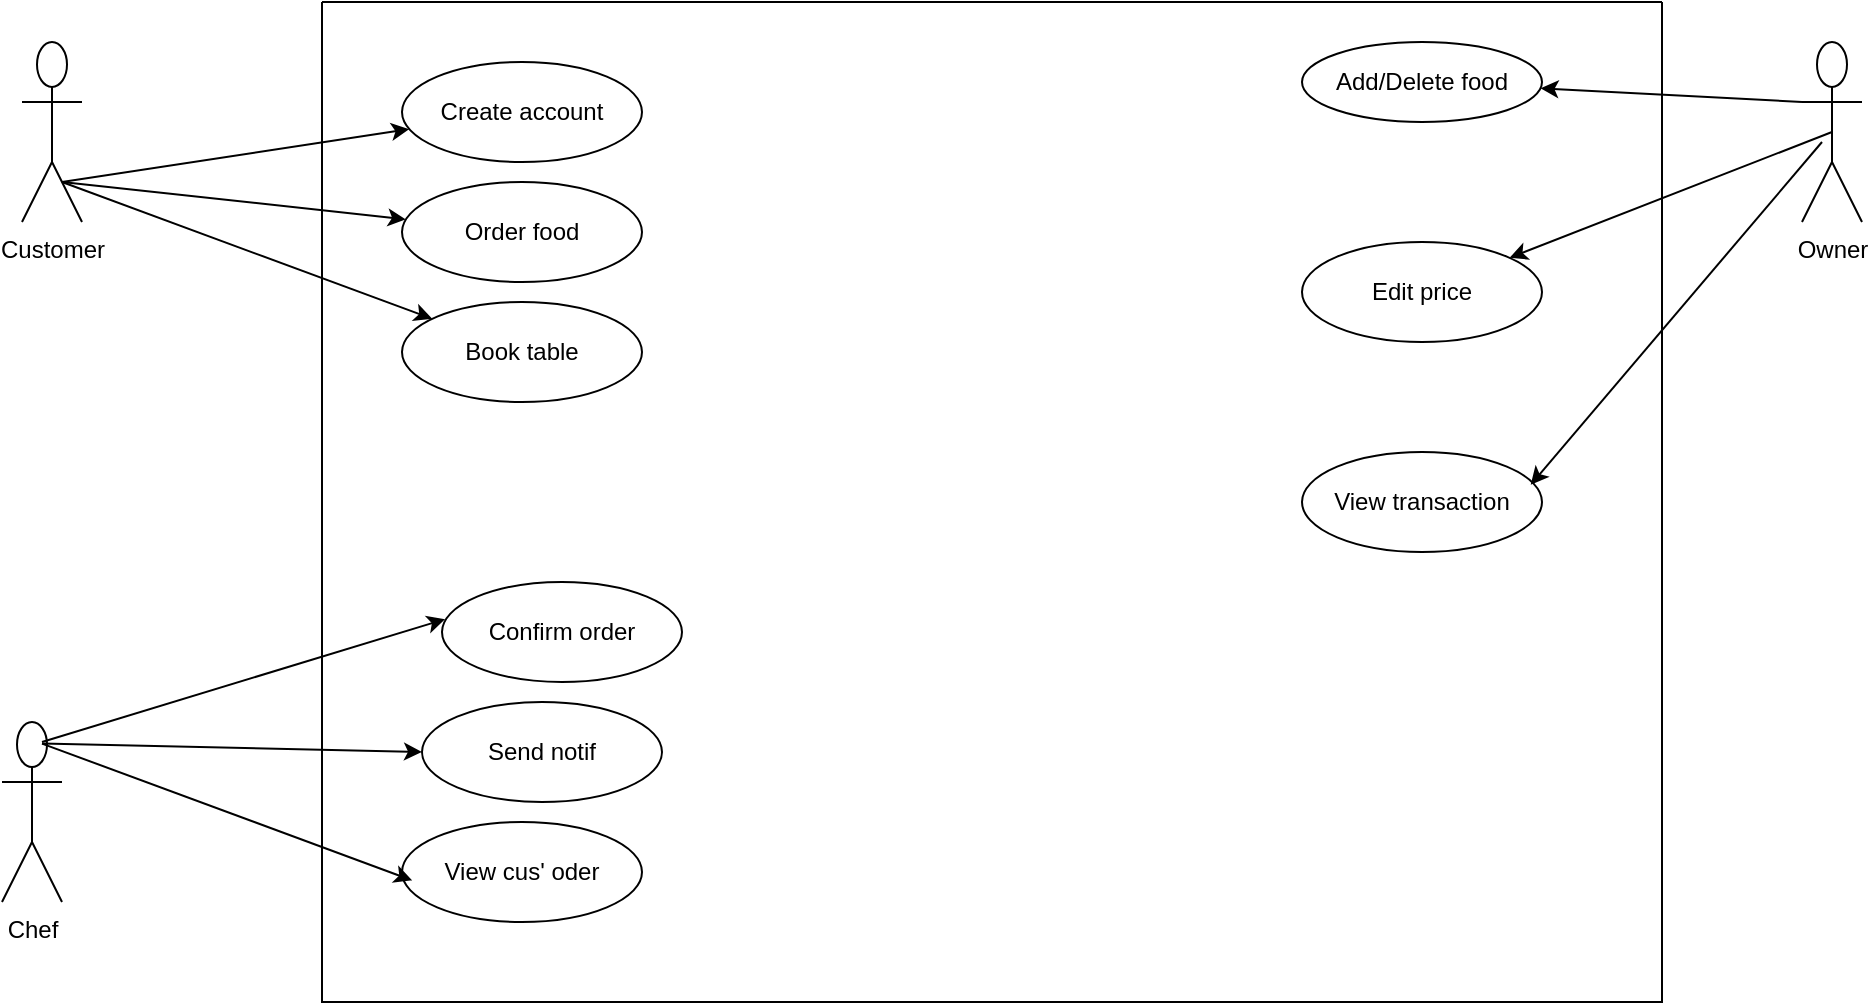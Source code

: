 <mxfile version="20.6.2" type="github">
  <diagram id="R2lEEEUBdFMjLlhIrx00" name="Page-1">
    <mxGraphModel dx="1446" dy="1339" grid="1" gridSize="10" guides="1" tooltips="1" connect="1" arrows="1" fold="1" page="0" pageScale="1" pageWidth="850" pageHeight="1100" math="0" shadow="0" extFonts="Permanent Marker^https://fonts.googleapis.com/css?family=Permanent+Marker">
      <root>
        <mxCell id="0" />
        <mxCell id="1" parent="0" />
        <mxCell id="aSBmCTzMzESJpeHtBVLZ-1" value="Customer&lt;br&gt;" style="shape=umlActor;verticalLabelPosition=bottom;verticalAlign=top;html=1;outlineConnect=0;shadow=0;" vertex="1" parent="1">
          <mxGeometry x="-230" y="-680" width="30" height="90" as="geometry" />
        </mxCell>
        <mxCell id="aSBmCTzMzESJpeHtBVLZ-2" value="Chef" style="shape=umlActor;verticalLabelPosition=bottom;verticalAlign=top;html=1;outlineConnect=0;shadow=0;" vertex="1" parent="1">
          <mxGeometry x="-240" y="-340" width="30" height="90" as="geometry" />
        </mxCell>
        <mxCell id="aSBmCTzMzESJpeHtBVLZ-3" value="Owner" style="shape=umlActor;verticalLabelPosition=bottom;verticalAlign=top;html=1;outlineConnect=0;shadow=0;" vertex="1" parent="1">
          <mxGeometry x="660" y="-680" width="30" height="90" as="geometry" />
        </mxCell>
        <mxCell id="aSBmCTzMzESJpeHtBVLZ-11" value="" style="swimlane;startSize=0;labelBorderColor=default;" vertex="1" parent="1">
          <mxGeometry x="-80" y="-700" width="670" height="500" as="geometry" />
        </mxCell>
        <mxCell id="aSBmCTzMzESJpeHtBVLZ-12" value="Create account" style="ellipse;labelBorderColor=none;verticalAlign=middle;html=1;whiteSpace=wrap;" vertex="1" parent="aSBmCTzMzESJpeHtBVLZ-11">
          <mxGeometry x="40" y="30" width="120" height="50" as="geometry" />
        </mxCell>
        <mxCell id="aSBmCTzMzESJpeHtBVLZ-13" value="Book table" style="ellipse;labelBorderColor=none;verticalAlign=middle;html=1;whiteSpace=wrap;" vertex="1" parent="aSBmCTzMzESJpeHtBVLZ-11">
          <mxGeometry x="40" y="150" width="120" height="50" as="geometry" />
        </mxCell>
        <mxCell id="aSBmCTzMzESJpeHtBVLZ-15" value="View cus&#39; oder" style="ellipse;labelBorderColor=none;verticalAlign=middle;html=1;whiteSpace=wrap;" vertex="1" parent="aSBmCTzMzESJpeHtBVLZ-11">
          <mxGeometry x="40" y="410" width="120" height="50" as="geometry" />
        </mxCell>
        <mxCell id="aSBmCTzMzESJpeHtBVLZ-16" value="View transaction" style="ellipse;labelBorderColor=none;verticalAlign=middle;html=1;whiteSpace=wrap;" vertex="1" parent="aSBmCTzMzESJpeHtBVLZ-11">
          <mxGeometry x="490" y="225" width="120" height="50" as="geometry" />
        </mxCell>
        <mxCell id="aSBmCTzMzESJpeHtBVLZ-17" value="Send notif" style="ellipse;labelBorderColor=none;verticalAlign=middle;html=1;whiteSpace=wrap;" vertex="1" parent="aSBmCTzMzESJpeHtBVLZ-11">
          <mxGeometry x="50" y="350" width="120" height="50" as="geometry" />
        </mxCell>
        <mxCell id="aSBmCTzMzESJpeHtBVLZ-18" value="Edit price" style="ellipse;labelBorderColor=none;verticalAlign=middle;html=1;whiteSpace=wrap;" vertex="1" parent="aSBmCTzMzESJpeHtBVLZ-11">
          <mxGeometry x="490" y="120" width="120" height="50" as="geometry" />
        </mxCell>
        <mxCell id="aSBmCTzMzESJpeHtBVLZ-19" value="Add/Delete food" style="ellipse;labelBorderColor=none;verticalAlign=middle;html=1;whiteSpace=wrap;" vertex="1" parent="aSBmCTzMzESJpeHtBVLZ-11">
          <mxGeometry x="490" y="20" width="120" height="40" as="geometry" />
        </mxCell>
        <mxCell id="aSBmCTzMzESJpeHtBVLZ-21" value="Confirm order" style="ellipse;labelBorderColor=none;verticalAlign=middle;html=1;whiteSpace=wrap;" vertex="1" parent="aSBmCTzMzESJpeHtBVLZ-11">
          <mxGeometry x="60" y="290" width="120" height="50" as="geometry" />
        </mxCell>
        <mxCell id="aSBmCTzMzESJpeHtBVLZ-20" value="Order food" style="ellipse;labelBorderColor=none;verticalAlign=middle;html=1;whiteSpace=wrap;" vertex="1" parent="aSBmCTzMzESJpeHtBVLZ-11">
          <mxGeometry x="40" y="90" width="120" height="50" as="geometry" />
        </mxCell>
        <mxCell id="aSBmCTzMzESJpeHtBVLZ-27" value="" style="endArrow=classic;html=1;rounded=0;" edge="1" parent="1" target="aSBmCTzMzESJpeHtBVLZ-12">
          <mxGeometry width="50" height="50" relative="1" as="geometry">
            <mxPoint x="-210" y="-610" as="sourcePoint" />
            <mxPoint x="-160" y="-660" as="targetPoint" />
            <Array as="points" />
          </mxGeometry>
        </mxCell>
        <mxCell id="aSBmCTzMzESJpeHtBVLZ-28" value="" style="endArrow=classic;html=1;rounded=0;" edge="1" parent="1" target="aSBmCTzMzESJpeHtBVLZ-20">
          <mxGeometry width="50" height="50" relative="1" as="geometry">
            <mxPoint x="-210" y="-610" as="sourcePoint" />
            <mxPoint x="-26.359" y="-626.424" as="targetPoint" />
            <Array as="points" />
          </mxGeometry>
        </mxCell>
        <mxCell id="aSBmCTzMzESJpeHtBVLZ-29" value="" style="endArrow=classic;html=1;rounded=0;" edge="1" parent="1" target="aSBmCTzMzESJpeHtBVLZ-13">
          <mxGeometry width="50" height="50" relative="1" as="geometry">
            <mxPoint x="-210" y="-610" as="sourcePoint" />
            <mxPoint x="-16.359" y="-616.424" as="targetPoint" />
            <Array as="points" />
          </mxGeometry>
        </mxCell>
        <mxCell id="aSBmCTzMzESJpeHtBVLZ-30" value="" style="endArrow=classic;html=1;rounded=0;" edge="1" parent="1">
          <mxGeometry width="50" height="50" relative="1" as="geometry">
            <mxPoint x="-220" y="-329.21" as="sourcePoint" />
            <mxPoint x="-34.888" y="-260.799" as="targetPoint" />
            <Array as="points" />
          </mxGeometry>
        </mxCell>
        <mxCell id="aSBmCTzMzESJpeHtBVLZ-31" value="" style="endArrow=classic;html=1;rounded=0;entryX=0;entryY=0.5;entryDx=0;entryDy=0;" edge="1" parent="1" target="aSBmCTzMzESJpeHtBVLZ-17">
          <mxGeometry width="50" height="50" relative="1" as="geometry">
            <mxPoint x="-220" y="-329.21" as="sourcePoint" />
            <mxPoint x="-34.888" y="-260.799" as="targetPoint" />
            <Array as="points" />
          </mxGeometry>
        </mxCell>
        <mxCell id="aSBmCTzMzESJpeHtBVLZ-32" value="" style="endArrow=classic;html=1;rounded=0;entryX=0.013;entryY=0.372;entryDx=0;entryDy=0;entryPerimeter=0;" edge="1" parent="1" target="aSBmCTzMzESJpeHtBVLZ-21">
          <mxGeometry width="50" height="50" relative="1" as="geometry">
            <mxPoint x="-220" y="-330" as="sourcePoint" />
            <mxPoint x="-20" y="-315" as="targetPoint" />
            <Array as="points" />
          </mxGeometry>
        </mxCell>
        <mxCell id="aSBmCTzMzESJpeHtBVLZ-33" value="" style="endArrow=classic;html=1;rounded=0;" edge="1" parent="1" target="aSBmCTzMzESJpeHtBVLZ-19">
          <mxGeometry width="50" height="50" relative="1" as="geometry">
            <mxPoint x="660" y="-650" as="sourcePoint" />
            <mxPoint x="710" y="-700" as="targetPoint" />
          </mxGeometry>
        </mxCell>
        <mxCell id="aSBmCTzMzESJpeHtBVLZ-34" value="" style="endArrow=classic;html=1;rounded=0;exitX=0.5;exitY=0.5;exitDx=0;exitDy=0;exitPerimeter=0;" edge="1" parent="1" source="aSBmCTzMzESJpeHtBVLZ-3" target="aSBmCTzMzESJpeHtBVLZ-18">
          <mxGeometry width="50" height="50" relative="1" as="geometry">
            <mxPoint x="670" y="-640" as="sourcePoint" />
            <mxPoint x="539.266" y="-646.881" as="targetPoint" />
          </mxGeometry>
        </mxCell>
        <mxCell id="aSBmCTzMzESJpeHtBVLZ-35" value="" style="endArrow=classic;html=1;rounded=0;entryX=0.953;entryY=0.328;entryDx=0;entryDy=0;entryPerimeter=0;" edge="1" parent="1" target="aSBmCTzMzESJpeHtBVLZ-16">
          <mxGeometry width="50" height="50" relative="1" as="geometry">
            <mxPoint x="670" y="-630" as="sourcePoint" />
            <mxPoint x="523.792" y="-562.09" as="targetPoint" />
          </mxGeometry>
        </mxCell>
      </root>
    </mxGraphModel>
  </diagram>
</mxfile>
